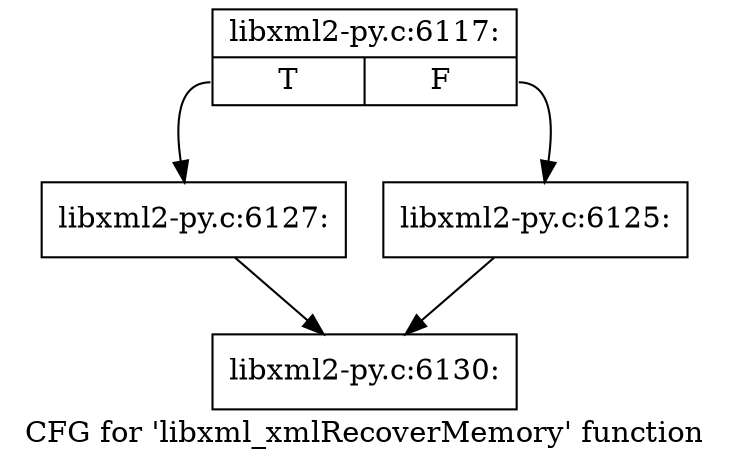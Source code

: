 digraph "CFG for 'libxml_xmlRecoverMemory' function" {
	label="CFG for 'libxml_xmlRecoverMemory' function";

	Node0x41d4a70 [shape=record,label="{libxml2-py.c:6117:|{<s0>T|<s1>F}}"];
	Node0x41d4a70:s0 -> Node0x41d7e00;
	Node0x41d4a70:s1 -> Node0x41d7db0;
	Node0x41d7db0 [shape=record,label="{libxml2-py.c:6125:}"];
	Node0x41d7db0 -> Node0x41d6090;
	Node0x41d7e00 [shape=record,label="{libxml2-py.c:6127:}"];
	Node0x41d7e00 -> Node0x41d6090;
	Node0x41d6090 [shape=record,label="{libxml2-py.c:6130:}"];
}
